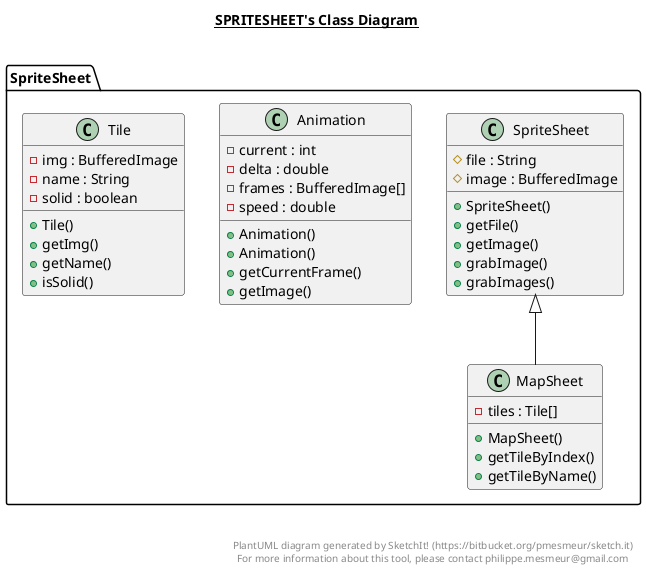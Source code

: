 @startuml

title __SPRITESHEET's Class Diagram__\n

  namespace SpriteSheet {
    class SpriteSheet.Animation {
        - current : int
        - delta : double
        - frames : BufferedImage[]
        - speed : double
        + Animation()
        + Animation()
        + getCurrentFrame()
        + getImage()
    }
  }
  

  namespace SpriteSheet {
    class SpriteSheet.MapSheet {
        - tiles : Tile[]
        + MapSheet()
        + getTileByIndex()
        + getTileByName()
    }
  }
  

  namespace SpriteSheet {
    class SpriteSheet.SpriteSheet {
        # file : String
        # image : BufferedImage
        + SpriteSheet()
        + getFile()
        + getImage()
        + grabImage()
        + grabImages()
    }
  }
  

  namespace SpriteSheet {
    class SpriteSheet.Tile {
        - img : BufferedImage
        - name : String
        - solid : boolean
        + Tile()
        + getImg()
        + getName()
        + isSolid()
    }
  }
  

  SpriteSheet.MapSheet -up-|> SpriteSheet.SpriteSheet


right footer


PlantUML diagram generated by SketchIt! (https://bitbucket.org/pmesmeur/sketch.it)
For more information about this tool, please contact philippe.mesmeur@gmail.com
endfooter

@enduml
